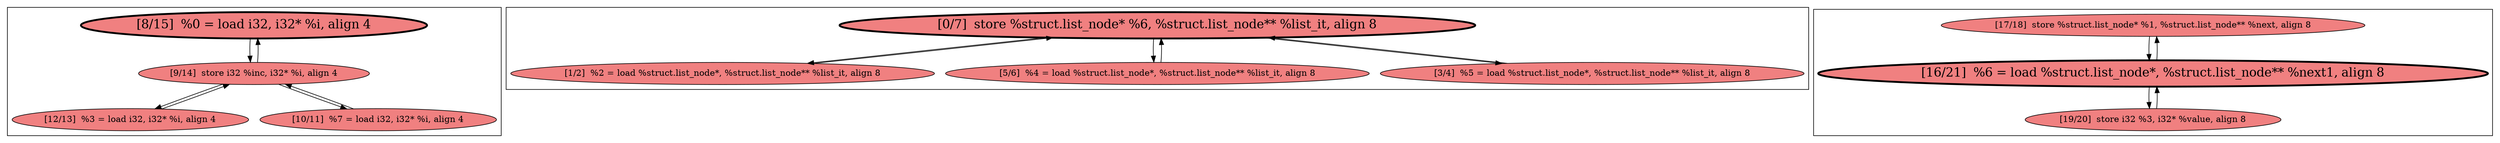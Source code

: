 
digraph G {





subgraph cluster2 {


node326 [penwidth=3.0,fontsize=20,fillcolor=lightcoral,label="[8/15]  %0 = load i32, i32* %i, align 4",shape=ellipse,style=filled ]
node327 [fillcolor=lightcoral,label="[9/14]  store i32 %inc, i32* %i, align 4",shape=ellipse,style=filled ]
node324 [fillcolor=lightcoral,label="[12/13]  %3 = load i32, i32* %i, align 4",shape=ellipse,style=filled ]
node325 [fillcolor=lightcoral,label="[10/11]  %7 = load i32, i32* %i, align 4",shape=ellipse,style=filled ]

node325->node327 [ ]
node327->node325 [ ]
node324->node327 [ ]
node327->node324 [ ]
node327->node326 [ ]
node326->node327 [ ]


}

subgraph cluster0 {


node319 [penwidth=3.0,fontsize=20,fillcolor=lightcoral,label="[0/7]  store %struct.list_node* %6, %struct.list_node** %list_it, align 8",shape=ellipse,style=filled ]
node320 [fillcolor=lightcoral,label="[1/2]  %2 = load %struct.list_node*, %struct.list_node** %list_it, align 8",shape=ellipse,style=filled ]
node317 [fillcolor=lightcoral,label="[5/6]  %4 = load %struct.list_node*, %struct.list_node** %list_it, align 8",shape=ellipse,style=filled ]
node318 [fillcolor=lightcoral,label="[3/4]  %5 = load %struct.list_node*, %struct.list_node** %list_it, align 8",shape=ellipse,style=filled ]

node317->node319 [ ]
node318->node319 [ ]
node319->node317 [ ]
node319->node318 [ ]
node320->node319 [ ]
node319->node320 [ ]


}

subgraph cluster1 {


node323 [fillcolor=lightcoral,label="[17/18]  store %struct.list_node* %1, %struct.list_node** %next, align 8",shape=ellipse,style=filled ]
node321 [fillcolor=lightcoral,label="[19/20]  store i32 %3, i32* %value, align 8",shape=ellipse,style=filled ]
node322 [penwidth=3.0,fontsize=20,fillcolor=lightcoral,label="[16/21]  %6 = load %struct.list_node*, %struct.list_node** %next1, align 8",shape=ellipse,style=filled ]

node321->node322 [ ]
node323->node322 [ ]
node322->node321 [ ]
node322->node323 [ ]


}

}
